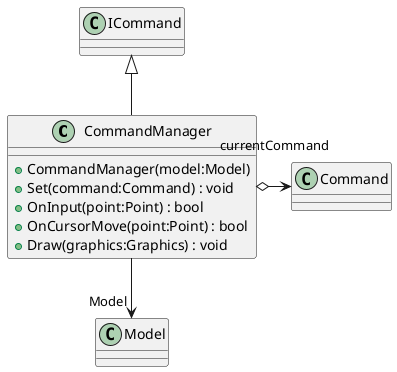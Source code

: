@startuml
class CommandManager {
    + CommandManager(model:Model)
    + Set(command:Command) : void
    + OnInput(point:Point) : bool
    + OnCursorMove(point:Point) : bool
    + Draw(graphics:Graphics) : void
}
ICommand <|-- CommandManager
CommandManager o-> "currentCommand" Command
CommandManager --> "Model" Model
@enduml
